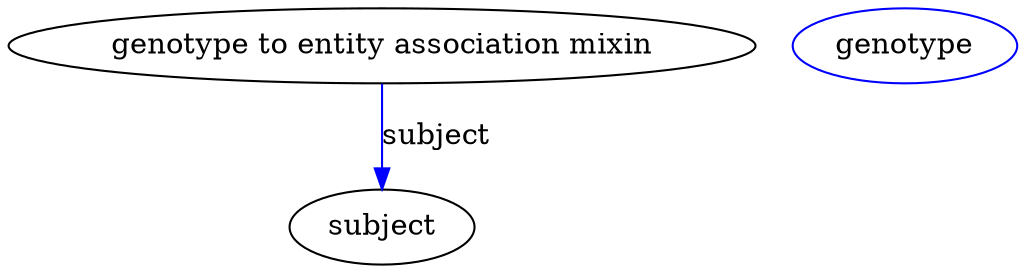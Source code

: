 digraph {
	graph [bb="0,0,383.63,123"];
	node [label="\N"];
	"genotype to entity association mixin"	[height=0.5,
		label="genotype to entity association mixin",
		pos="139.74,105",
		width=3.8816];
	subject	[height=0.5,
		pos="139.74,18",
		width=0.99297];
	"genotype to entity association mixin" -> subject	[color=blue,
		label=subject,
		lp="159.24,61.5",
		pos="e,139.74,36.175 139.74,86.799 139.74,75.163 139.74,59.548 139.74,46.237",
		style=solid];
	"genotype to entity association mixin_subject"	[color=blue,
		height=0.5,
		label=genotype,
		pos="340.74,105",
		width=1.1916];
}
